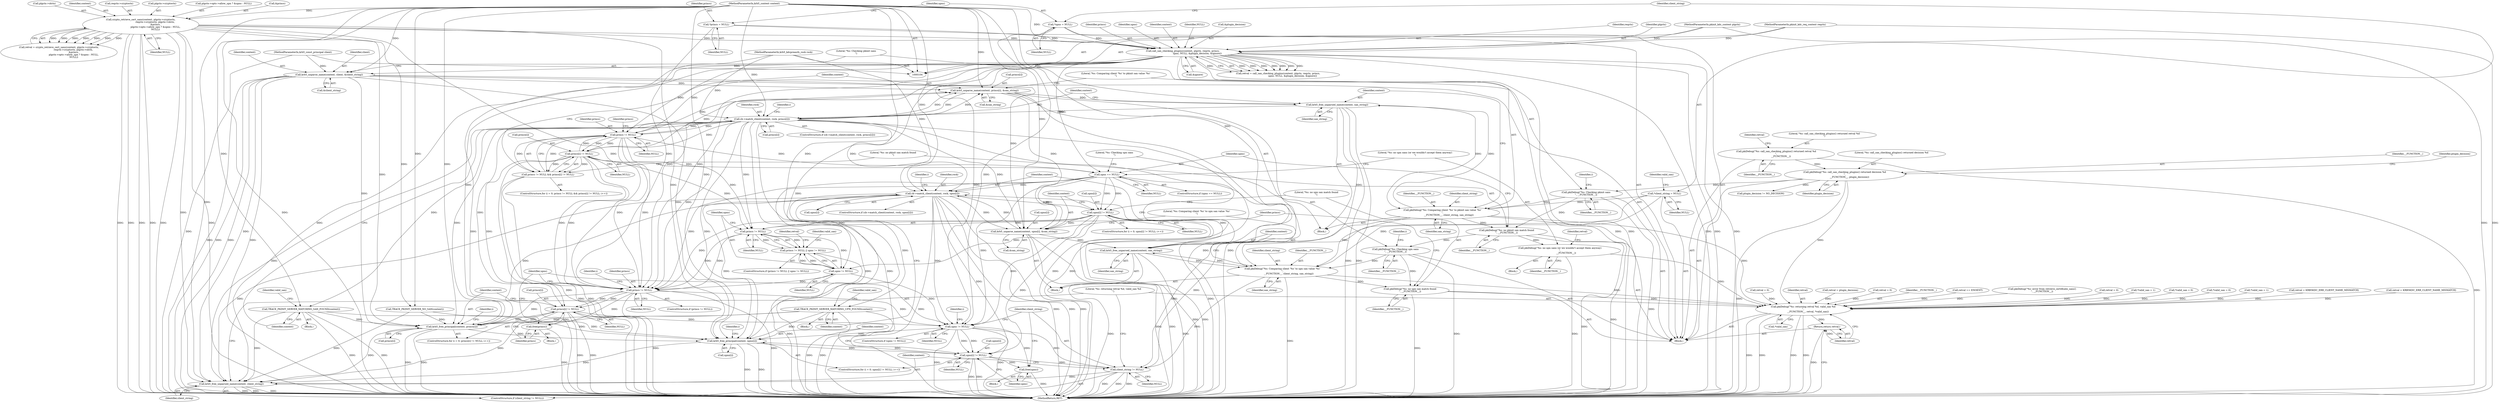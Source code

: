 digraph "0_krb5_50fe4074f188c2d4da0c421e96553acea8378db2_1@array" {
"1000236" [label="(Call,krb5_unparse_name(context, princs[i], &san_string))"];
"1000252" [label="(Call,cb->match_client(context, rock, princs[i]))"];
"1000248" [label="(Call,krb5_free_unparsed_name(context, san_string))"];
"1000236" [label="(Call,krb5_unparse_name(context, princs[i], &san_string))"];
"1000212" [label="(Call,krb5_unparse_name(context, client, &client_string))"];
"1000178" [label="(Call,call_san_checking_plugins(context, plgctx, reqctx, princs,\n                                       upns, NULL, &plugin_decision, &ignore))"];
"1000134" [label="(Call,crypto_retrieve_cert_sans(context, plgctx->cryptoctx,\n                                       reqctx->cryptoctx, plgctx->idctx,\n                                        &princs,\n                                        plgctx->opts->allow_upn ? &upns : NULL,\n                                        NULL))"];
"1000105" [label="(MethodParameterIn,krb5_context context)"];
"1000106" [label="(MethodParameterIn,pkinit_kdc_context plgctx)"];
"1000107" [label="(MethodParameterIn,pkinit_kdc_req_context reqctx)"];
"1000115" [label="(Call,*princs = NULL)"];
"1000119" [label="(Call,*upns = NULL)"];
"1000110" [label="(MethodParameterIn,krb5_const_principal client)"];
"1000225" [label="(Call,princs != NULL)"];
"1000228" [label="(Call,princs[i] != NULL)"];
"1000243" [label="(Call,pkiDebug(\"%s: Comparing client '%s' to pkinit san value '%s'\n\",\n                 __FUNCTION__, client_string, san_string))"];
"1000217" [label="(Call,pkiDebug(\"%s: Checking pkinit sans\n\", __FUNCTION__))"];
"1000199" [label="(Call,pkiDebug(\"%s: call_san_checking_plugins() returned decision %d\n\",\n             __FUNCTION__, plugin_decision))"];
"1000189" [label="(Call,pkiDebug(\"%s: call_san_checking_plugins() returned retval %d\n\",\n             __FUNCTION__))"];
"1000124" [label="(Call,*client_string = NULL)"];
"1000109" [label="(MethodParameterIn,krb5_kdcpreauth_rock rock)"];
"1000269" [label="(Call,pkiDebug(\"%s: no pkinit san match found\n\", __FUNCTION__))"];
"1000277" [label="(Call,pkiDebug(\"%s: no upn sans (or we wouldn't accept them anyway)\n\",\n                 __FUNCTION__))"];
"1000408" [label="(Call,pkiDebug(\"%s: returning retval %d, valid_san %d\n\",\n             __FUNCTION__, retval, *valid_san))"];
"1000414" [label="(Return,return retval;)"];
"1000284" [label="(Call,pkiDebug(\"%s: Checking upn sans\n\", __FUNCTION__))"];
"1000306" [label="(Call,pkiDebug(\"%s: Comparing client '%s' to upn san value '%s'\n\",\n                 __FUNCTION__, client_string, san_string))"];
"1000311" [label="(Call,krb5_free_unparsed_name(context, san_string))"];
"1000315" [label="(Call,cb->match_client(context, rock, upns[i]))"];
"1000291" [label="(Call,upns[i] != NULL)"];
"1000299" [label="(Call,krb5_unparse_name(context, upns[i], &san_string))"];
"1000337" [label="(Call,princs != NULL)"];
"1000336" [label="(Call,princs != NULL || upns != NULL)"];
"1000340" [label="(Call,upns != NULL)"];
"1000356" [label="(Call,princs != NULL)"];
"1000364" [label="(Call,princs[i] != NULL)"];
"1000371" [label="(Call,krb5_free_principal(context, princs[i]))"];
"1000394" [label="(Call,krb5_free_principal(context, upns[i]))"];
"1000387" [label="(Call,upns[i] != NULL)"];
"1000399" [label="(Call,free(upns))"];
"1000402" [label="(Call,client_string != NULL)"];
"1000405" [label="(Call,krb5_free_unparsed_name(context, client_string))"];
"1000376" [label="(Call,free(princs))"];
"1000379" [label="(Call,upns != NULL)"];
"1000322" [label="(Call,TRACE_PKINIT_SERVER_MATCHING_UPN_FOUND(context))"];
"1000332" [label="(Call,pkiDebug(\"%s: no upn san match found\n\", __FUNCTION__))"];
"1000224" [label="(Call,princs != NULL && princs[i] != NULL)"];
"1000273" [label="(Call,upns == NULL)"];
"1000259" [label="(Call,TRACE_PKINIT_SERVER_MATCHING_SAN_FOUND(context))"];
"1000241" [label="(Call,&san_string)"];
"1000265" [label="(Call,retval = 0)"];
"1000250" [label="(Identifier,san_string)"];
"1000252" [label="(Call,cb->match_client(context, rock, princs[i]))"];
"1000126" [label="(Identifier,NULL)"];
"1000342" [label="(Identifier,NULL)"];
"1000269" [label="(Call,pkiDebug(\"%s: no pkinit san match found\n\", __FUNCTION__))"];
"1000407" [label="(Identifier,client_string)"];
"1000402" [label="(Call,client_string != NULL)"];
"1000309" [label="(Identifier,client_string)"];
"1000185" [label="(Call,&plugin_decision)"];
"1000226" [label="(Identifier,princs)"];
"1000236" [label="(Call,krb5_unparse_name(context, princs[i], &san_string))"];
"1000107" [label="(MethodParameterIn,pkinit_kdc_req_context reqctx)"];
"1000299" [label="(Call,krb5_unparse_name(context, upns[i], &san_string))"];
"1000360" [label="(ControlStructure,for (i = 0; princs[i] != NULL; i++))"];
"1000340" [label="(Call,upns != NULL)"];
"1000109" [label="(MethodParameterIn,krb5_kdcpreauth_rock rock)"];
"1000410" [label="(Identifier,__FUNCTION__)"];
"1000382" [label="(Block,)"];
"1000311" [label="(Call,krb5_free_unparsed_name(context, san_string))"];
"1000270" [label="(Literal,\"%s: no pkinit san match found\n\")"];
"1000181" [label="(Identifier,reqctx)"];
"1000292" [label="(Call,upns[i])"];
"1000414" [label="(Return,return retval;)"];
"1000372" [label="(Identifier,context)"];
"1000371" [label="(Call,krb5_free_principal(context, princs[i]))"];
"1000415" [label="(Identifier,retval)"];
"1000260" [label="(Identifier,context)"];
"1000362" [label="(Identifier,i)"];
"1000404" [label="(Identifier,NULL)"];
"1000220" [label="(ControlStructure,for (i = 0; princs != NULL && princs[i] != NULL; i++))"];
"1000416" [label="(MethodReturn,RET)"];
"1000176" [label="(Call,retval = call_san_checking_plugins(context, plgctx, reqctx, princs,\n                                       upns, NULL, &plugin_decision, &ignore))"];
"1000158" [label="(Call,retval == ENOENT)"];
"1000391" [label="(Identifier,NULL)"];
"1000314" [label="(ControlStructure,if (cb->match_client(context, rock, upns[i])))"];
"1000218" [label="(Literal,\"%s: Checking pkinit sans\n\")"];
"1000234" [label="(Identifier,i)"];
"1000238" [label="(Call,princs[i])"];
"1000189" [label="(Call,pkiDebug(\"%s: call_san_checking_plugins() returned retval %d\n\",\n             __FUNCTION__))"];
"1000395" [label="(Identifier,context)"];
"1000300" [label="(Identifier,context)"];
"1000358" [label="(Identifier,NULL)"];
"1000156" [label="(Identifier,NULL)"];
"1000403" [label="(Identifier,client_string)"];
"1000227" [label="(Identifier,NULL)"];
"1000373" [label="(Call,princs[i])"];
"1000187" [label="(Call,&ignore)"];
"1000323" [label="(Identifier,context)"];
"1000394" [label="(Call,krb5_free_principal(context, upns[i]))"];
"1000180" [label="(Identifier,plgctx)"];
"1000202" [label="(Identifier,plugin_decision)"];
"1000200" [label="(Literal,\"%s: call_san_checking_plugins() returned decision %d\n\")"];
"1000307" [label="(Literal,\"%s: Comparing client '%s' to upn san value '%s'\n\")"];
"1000134" [label="(Call,crypto_retrieve_cert_sans(context, plgctx->cryptoctx,\n                                       reqctx->cryptoctx, plgctx->idctx,\n                                        &princs,\n                                        plgctx->opts->allow_upn ? &upns : NULL,\n                                        NULL))"];
"1000119" [label="(Call,*upns = NULL)"];
"1000237" [label="(Identifier,context)"];
"1000359" [label="(Block,)"];
"1000406" [label="(Identifier,context)"];
"1000279" [label="(Identifier,__FUNCTION__)"];
"1000310" [label="(Identifier,san_string)"];
"1000125" [label="(Identifier,client_string)"];
"1000337" [label="(Call,princs != NULL)"];
"1000287" [label="(ControlStructure,for (i = 0; upns[i] != NULL; i++))"];
"1000255" [label="(Call,princs[i])"];
"1000334" [label="(Identifier,__FUNCTION__)"];
"1000201" [label="(Identifier,__FUNCTION__)"];
"1000336" [label="(Call,princs != NULL || upns != NULL)"];
"1000243" [label="(Call,pkiDebug(\"%s: Comparing client '%s' to pkinit san value '%s'\n\",\n                 __FUNCTION__, client_string, san_string))"];
"1000182" [label="(Identifier,princs)"];
"1000244" [label="(Literal,\"%s: Comparing client '%s' to pkinit san value '%s'\n\")"];
"1000217" [label="(Call,pkiDebug(\"%s: Checking pkinit sans\n\", __FUNCTION__))"];
"1000295" [label="(Identifier,NULL)"];
"1000400" [label="(Identifier,upns)"];
"1000321" [label="(Block,)"];
"1000213" [label="(Identifier,context)"];
"1000183" [label="(Identifier,upns)"];
"1000308" [label="(Identifier,__FUNCTION__)"];
"1000396" [label="(Call,upns[i])"];
"1000401" [label="(ControlStructure,if (client_string != NULL))"];
"1000229" [label="(Call,princs[i])"];
"1000121" [label="(Identifier,NULL)"];
"1000332" [label="(Call,pkiDebug(\"%s: no upn san match found\n\", __FUNCTION__))"];
"1000272" [label="(ControlStructure,if (upns == NULL))"];
"1000313" [label="(Identifier,san_string)"];
"1000399" [label="(Call,free(upns))"];
"1000291" [label="(Call,upns[i] != NULL)"];
"1000316" [label="(Identifier,context)"];
"1000145" [label="(Call,&princs)"];
"1000169" [label="(Call,pkiDebug(\"%s: error from retrieve_certificate_sans()\n\", __FUNCTION__))"];
"1000178" [label="(Call,call_san_checking_plugins(context, plgctx, reqctx, princs,\n                                       upns, NULL, &plugin_decision, &ignore))"];
"1000351" [label="(Call,retval = 0)"];
"1000383" [label="(ControlStructure,for (i = 0; upns[i] != NULL; i++))"];
"1000247" [label="(Identifier,san_string)"];
"1000335" [label="(ControlStructure,if (princs != NULL || upns != NULL))"];
"1000378" [label="(ControlStructure,if (upns != NULL))"];
"1000142" [label="(Call,plgctx->idctx)"];
"1000322" [label="(Call,TRACE_PKINIT_SERVER_MATCHING_UPN_FOUND(context))"];
"1000346" [label="(Identifier,valid_san)"];
"1000245" [label="(Identifier,__FUNCTION__)"];
"1000225" [label="(Call,princs != NULL)"];
"1000326" [label="(Identifier,valid_san)"];
"1000376" [label="(Call,free(princs))"];
"1000135" [label="(Identifier,context)"];
"1000112" [label="(Block,)"];
"1000370" [label="(Identifier,i)"];
"1000263" [label="(Identifier,valid_san)"];
"1000248" [label="(Call,krb5_free_unparsed_name(context, san_string))"];
"1000224" [label="(Call,princs != NULL && princs[i] != NULL)"];
"1000199" [label="(Call,pkiDebug(\"%s: call_san_checking_plugins() returned decision %d\n\",\n             __FUNCTION__, plugin_decision))"];
"1000381" [label="(Identifier,NULL)"];
"1000318" [label="(Call,upns[i])"];
"1000261" [label="(Call,*valid_san = 1)"];
"1000254" [label="(Identifier,rock)"];
"1000315" [label="(Call,cb->match_client(context, rock, upns[i]))"];
"1000344" [label="(Call,*valid_san = 0)"];
"1000284" [label="(Call,pkiDebug(\"%s: Checking upn sans\n\", __FUNCTION__))"];
"1000232" [label="(Identifier,NULL)"];
"1000355" [label="(ControlStructure,if (princs != NULL))"];
"1000110" [label="(MethodParameterIn,krb5_const_principal client)"];
"1000286" [label="(Identifier,__FUNCTION__)"];
"1000230" [label="(Identifier,princs)"];
"1000246" [label="(Identifier,client_string)"];
"1000179" [label="(Identifier,context)"];
"1000379" [label="(Call,upns != NULL)"];
"1000128" [label="(Call,*valid_san = 0)"];
"1000273" [label="(Call,upns == NULL)"];
"1000341" [label="(Identifier,upns)"];
"1000205" [label="(Identifier,plugin_decision)"];
"1000333" [label="(Literal,\"%s: no upn san match found\n\")"];
"1000276" [label="(Block,)"];
"1000339" [label="(Identifier,NULL)"];
"1000317" [label="(Identifier,rock)"];
"1000409" [label="(Literal,\"%s: returning retval %d, valid_san %d\n\")"];
"1000368" [label="(Identifier,NULL)"];
"1000193" [label="(Identifier,retval)"];
"1000191" [label="(Identifier,__FUNCTION__)"];
"1000312" [label="(Identifier,context)"];
"1000274" [label="(Identifier,upns)"];
"1000324" [label="(Call,*valid_san = 1)"];
"1000139" [label="(Call,reqctx->cryptoctx)"];
"1000297" [label="(Identifier,i)"];
"1000120" [label="(Identifier,upns)"];
"1000190" [label="(Literal,\"%s: call_san_checking_plugins() returned retval %d\n\")"];
"1000377" [label="(Identifier,princs)"];
"1000212" [label="(Call,krb5_unparse_name(context, client, &client_string))"];
"1000235" [label="(Block,)"];
"1000130" [label="(Identifier,valid_san)"];
"1000298" [label="(Block,)"];
"1000259" [label="(Call,TRACE_PKINIT_SERVER_MATCHING_SAN_FOUND(context))"];
"1000277" [label="(Call,pkiDebug(\"%s: no upn sans (or we wouldn't accept them anyway)\n\",\n                 __FUNCTION__))"];
"1000388" [label="(Call,upns[i])"];
"1000304" [label="(Call,&san_string)"];
"1000405" [label="(Call,krb5_free_unparsed_name(context, client_string))"];
"1000281" [label="(Identifier,retval)"];
"1000253" [label="(Identifier,context)"];
"1000408" [label="(Call,pkiDebug(\"%s: returning retval %d, valid_san %d\n\",\n             __FUNCTION__, retval, *valid_san))"];
"1000280" [label="(Call,retval = KRB5KDC_ERR_CLIENT_NAME_MISMATCH)"];
"1000306" [label="(Call,pkiDebug(\"%s: Comparing client '%s' to upn san value '%s'\n\",\n                 __FUNCTION__, client_string, san_string))"];
"1000215" [label="(Call,&client_string)"];
"1000289" [label="(Identifier,i)"];
"1000219" [label="(Identifier,__FUNCTION__)"];
"1000364" [label="(Call,princs[i] != NULL)"];
"1000249" [label="(Identifier,context)"];
"1000204" [label="(Call,plugin_decision != NO_DECISION)"];
"1000172" [label="(Call,retval = KRB5KDC_ERR_CLIENT_NAME_MISMATCH)"];
"1000328" [label="(Call,retval = 0)"];
"1000162" [label="(Call,TRACE_PKINIT_SERVER_NO_SAN(context))"];
"1000411" [label="(Identifier,retval)"];
"1000352" [label="(Identifier,retval)"];
"1000412" [label="(Call,*valid_san)"];
"1000278" [label="(Literal,\"%s: no upn sans (or we wouldn't accept them anyway)\n\")"];
"1000228" [label="(Call,princs[i] != NULL)"];
"1000357" [label="(Identifier,princs)"];
"1000387" [label="(Call,upns[i] != NULL)"];
"1000356" [label="(Call,princs != NULL)"];
"1000184" [label="(Identifier,NULL)"];
"1000124" [label="(Call,*client_string = NULL)"];
"1000222" [label="(Identifier,i)"];
"1000380" [label="(Identifier,upns)"];
"1000365" [label="(Call,princs[i])"];
"1000258" [label="(Block,)"];
"1000136" [label="(Call,plgctx->cryptoctx)"];
"1000147" [label="(Call,plgctx->opts->allow_upn ? &upns : NULL)"];
"1000338" [label="(Identifier,princs)"];
"1000275" [label="(Identifier,NULL)"];
"1000106" [label="(MethodParameterIn,pkinit_kdc_context plgctx)"];
"1000393" [label="(Identifier,i)"];
"1000208" [label="(Call,retval = plugin_decision)"];
"1000132" [label="(Call,retval = crypto_retrieve_cert_sans(context, plgctx->cryptoctx,\n                                       reqctx->cryptoctx, plgctx->idctx,\n                                        &princs,\n                                        plgctx->opts->allow_upn ? &upns : NULL,\n                                        NULL))"];
"1000115" [label="(Call,*princs = NULL)"];
"1000285" [label="(Literal,\"%s: Checking upn sans\n\")"];
"1000214" [label="(Identifier,client)"];
"1000301" [label="(Call,upns[i])"];
"1000385" [label="(Identifier,i)"];
"1000116" [label="(Identifier,princs)"];
"1000117" [label="(Identifier,NULL)"];
"1000105" [label="(MethodParameterIn,krb5_context context)"];
"1000251" [label="(ControlStructure,if (cb->match_client(context, rock, princs[i])))"];
"1000271" [label="(Identifier,__FUNCTION__)"];
"1000236" -> "1000235"  [label="AST: "];
"1000236" -> "1000241"  [label="CFG: "];
"1000237" -> "1000236"  [label="AST: "];
"1000238" -> "1000236"  [label="AST: "];
"1000241" -> "1000236"  [label="AST: "];
"1000244" -> "1000236"  [label="CFG: "];
"1000236" -> "1000416"  [label="DDG: "];
"1000236" -> "1000416"  [label="DDG: "];
"1000252" -> "1000236"  [label="DDG: "];
"1000252" -> "1000236"  [label="DDG: "];
"1000212" -> "1000236"  [label="DDG: "];
"1000105" -> "1000236"  [label="DDG: "];
"1000225" -> "1000236"  [label="DDG: "];
"1000228" -> "1000236"  [label="DDG: "];
"1000236" -> "1000248"  [label="DDG: "];
"1000236" -> "1000252"  [label="DDG: "];
"1000236" -> "1000299"  [label="DDG: "];
"1000252" -> "1000251"  [label="AST: "];
"1000252" -> "1000255"  [label="CFG: "];
"1000253" -> "1000252"  [label="AST: "];
"1000254" -> "1000252"  [label="AST: "];
"1000255" -> "1000252"  [label="AST: "];
"1000260" -> "1000252"  [label="CFG: "];
"1000234" -> "1000252"  [label="CFG: "];
"1000252" -> "1000416"  [label="DDG: "];
"1000252" -> "1000416"  [label="DDG: "];
"1000252" -> "1000416"  [label="DDG: "];
"1000252" -> "1000416"  [label="DDG: "];
"1000252" -> "1000225"  [label="DDG: "];
"1000252" -> "1000228"  [label="DDG: "];
"1000248" -> "1000252"  [label="DDG: "];
"1000105" -> "1000252"  [label="DDG: "];
"1000109" -> "1000252"  [label="DDG: "];
"1000225" -> "1000252"  [label="DDG: "];
"1000252" -> "1000259"  [label="DDG: "];
"1000252" -> "1000299"  [label="DDG: "];
"1000252" -> "1000315"  [label="DDG: "];
"1000252" -> "1000337"  [label="DDG: "];
"1000252" -> "1000356"  [label="DDG: "];
"1000252" -> "1000364"  [label="DDG: "];
"1000252" -> "1000371"  [label="DDG: "];
"1000252" -> "1000394"  [label="DDG: "];
"1000252" -> "1000405"  [label="DDG: "];
"1000248" -> "1000235"  [label="AST: "];
"1000248" -> "1000250"  [label="CFG: "];
"1000249" -> "1000248"  [label="AST: "];
"1000250" -> "1000248"  [label="AST: "];
"1000253" -> "1000248"  [label="CFG: "];
"1000248" -> "1000416"  [label="DDG: "];
"1000248" -> "1000416"  [label="DDG: "];
"1000248" -> "1000243"  [label="DDG: "];
"1000105" -> "1000248"  [label="DDG: "];
"1000243" -> "1000248"  [label="DDG: "];
"1000248" -> "1000306"  [label="DDG: "];
"1000212" -> "1000112"  [label="AST: "];
"1000212" -> "1000215"  [label="CFG: "];
"1000213" -> "1000212"  [label="AST: "];
"1000214" -> "1000212"  [label="AST: "];
"1000215" -> "1000212"  [label="AST: "];
"1000218" -> "1000212"  [label="CFG: "];
"1000212" -> "1000416"  [label="DDG: "];
"1000212" -> "1000416"  [label="DDG: "];
"1000212" -> "1000416"  [label="DDG: "];
"1000212" -> "1000416"  [label="DDG: "];
"1000178" -> "1000212"  [label="DDG: "];
"1000105" -> "1000212"  [label="DDG: "];
"1000110" -> "1000212"  [label="DDG: "];
"1000212" -> "1000299"  [label="DDG: "];
"1000212" -> "1000371"  [label="DDG: "];
"1000212" -> "1000394"  [label="DDG: "];
"1000212" -> "1000405"  [label="DDG: "];
"1000178" -> "1000176"  [label="AST: "];
"1000178" -> "1000187"  [label="CFG: "];
"1000179" -> "1000178"  [label="AST: "];
"1000180" -> "1000178"  [label="AST: "];
"1000181" -> "1000178"  [label="AST: "];
"1000182" -> "1000178"  [label="AST: "];
"1000183" -> "1000178"  [label="AST: "];
"1000184" -> "1000178"  [label="AST: "];
"1000185" -> "1000178"  [label="AST: "];
"1000187" -> "1000178"  [label="AST: "];
"1000176" -> "1000178"  [label="CFG: "];
"1000178" -> "1000416"  [label="DDG: "];
"1000178" -> "1000416"  [label="DDG: "];
"1000178" -> "1000416"  [label="DDG: "];
"1000178" -> "1000416"  [label="DDG: "];
"1000178" -> "1000416"  [label="DDG: "];
"1000178" -> "1000176"  [label="DDG: "];
"1000178" -> "1000176"  [label="DDG: "];
"1000178" -> "1000176"  [label="DDG: "];
"1000178" -> "1000176"  [label="DDG: "];
"1000178" -> "1000176"  [label="DDG: "];
"1000178" -> "1000176"  [label="DDG: "];
"1000178" -> "1000176"  [label="DDG: "];
"1000178" -> "1000176"  [label="DDG: "];
"1000134" -> "1000178"  [label="DDG: "];
"1000134" -> "1000178"  [label="DDG: "];
"1000105" -> "1000178"  [label="DDG: "];
"1000106" -> "1000178"  [label="DDG: "];
"1000107" -> "1000178"  [label="DDG: "];
"1000115" -> "1000178"  [label="DDG: "];
"1000119" -> "1000178"  [label="DDG: "];
"1000178" -> "1000225"  [label="DDG: "];
"1000178" -> "1000225"  [label="DDG: "];
"1000178" -> "1000273"  [label="DDG: "];
"1000178" -> "1000356"  [label="DDG: "];
"1000178" -> "1000356"  [label="DDG: "];
"1000178" -> "1000371"  [label="DDG: "];
"1000178" -> "1000379"  [label="DDG: "];
"1000178" -> "1000394"  [label="DDG: "];
"1000178" -> "1000405"  [label="DDG: "];
"1000134" -> "1000132"  [label="AST: "];
"1000134" -> "1000156"  [label="CFG: "];
"1000135" -> "1000134"  [label="AST: "];
"1000136" -> "1000134"  [label="AST: "];
"1000139" -> "1000134"  [label="AST: "];
"1000142" -> "1000134"  [label="AST: "];
"1000145" -> "1000134"  [label="AST: "];
"1000147" -> "1000134"  [label="AST: "];
"1000156" -> "1000134"  [label="AST: "];
"1000132" -> "1000134"  [label="CFG: "];
"1000134" -> "1000416"  [label="DDG: "];
"1000134" -> "1000416"  [label="DDG: "];
"1000134" -> "1000416"  [label="DDG: "];
"1000134" -> "1000416"  [label="DDG: "];
"1000134" -> "1000416"  [label="DDG: "];
"1000134" -> "1000416"  [label="DDG: "];
"1000134" -> "1000132"  [label="DDG: "];
"1000134" -> "1000132"  [label="DDG: "];
"1000134" -> "1000132"  [label="DDG: "];
"1000134" -> "1000132"  [label="DDG: "];
"1000134" -> "1000132"  [label="DDG: "];
"1000134" -> "1000132"  [label="DDG: "];
"1000134" -> "1000132"  [label="DDG: "];
"1000105" -> "1000134"  [label="DDG: "];
"1000134" -> "1000162"  [label="DDG: "];
"1000134" -> "1000356"  [label="DDG: "];
"1000134" -> "1000371"  [label="DDG: "];
"1000134" -> "1000394"  [label="DDG: "];
"1000134" -> "1000405"  [label="DDG: "];
"1000105" -> "1000104"  [label="AST: "];
"1000105" -> "1000416"  [label="DDG: "];
"1000105" -> "1000162"  [label="DDG: "];
"1000105" -> "1000259"  [label="DDG: "];
"1000105" -> "1000299"  [label="DDG: "];
"1000105" -> "1000311"  [label="DDG: "];
"1000105" -> "1000315"  [label="DDG: "];
"1000105" -> "1000322"  [label="DDG: "];
"1000105" -> "1000371"  [label="DDG: "];
"1000105" -> "1000394"  [label="DDG: "];
"1000105" -> "1000405"  [label="DDG: "];
"1000106" -> "1000104"  [label="AST: "];
"1000106" -> "1000416"  [label="DDG: "];
"1000107" -> "1000104"  [label="AST: "];
"1000107" -> "1000416"  [label="DDG: "];
"1000115" -> "1000112"  [label="AST: "];
"1000115" -> "1000117"  [label="CFG: "];
"1000116" -> "1000115"  [label="AST: "];
"1000117" -> "1000115"  [label="AST: "];
"1000120" -> "1000115"  [label="CFG: "];
"1000115" -> "1000356"  [label="DDG: "];
"1000119" -> "1000112"  [label="AST: "];
"1000119" -> "1000121"  [label="CFG: "];
"1000120" -> "1000119"  [label="AST: "];
"1000121" -> "1000119"  [label="AST: "];
"1000125" -> "1000119"  [label="CFG: "];
"1000119" -> "1000379"  [label="DDG: "];
"1000110" -> "1000104"  [label="AST: "];
"1000110" -> "1000416"  [label="DDG: "];
"1000225" -> "1000224"  [label="AST: "];
"1000225" -> "1000227"  [label="CFG: "];
"1000226" -> "1000225"  [label="AST: "];
"1000227" -> "1000225"  [label="AST: "];
"1000230" -> "1000225"  [label="CFG: "];
"1000224" -> "1000225"  [label="CFG: "];
"1000225" -> "1000224"  [label="DDG: "];
"1000225" -> "1000224"  [label="DDG: "];
"1000228" -> "1000225"  [label="DDG: "];
"1000225" -> "1000228"  [label="DDG: "];
"1000225" -> "1000228"  [label="DDG: "];
"1000225" -> "1000273"  [label="DDG: "];
"1000225" -> "1000337"  [label="DDG: "];
"1000225" -> "1000356"  [label="DDG: "];
"1000225" -> "1000356"  [label="DDG: "];
"1000228" -> "1000224"  [label="AST: "];
"1000228" -> "1000232"  [label="CFG: "];
"1000229" -> "1000228"  [label="AST: "];
"1000232" -> "1000228"  [label="AST: "];
"1000224" -> "1000228"  [label="CFG: "];
"1000228" -> "1000416"  [label="DDG: "];
"1000228" -> "1000224"  [label="DDG: "];
"1000228" -> "1000224"  [label="DDG: "];
"1000228" -> "1000273"  [label="DDG: "];
"1000228" -> "1000337"  [label="DDG: "];
"1000228" -> "1000356"  [label="DDG: "];
"1000228" -> "1000356"  [label="DDG: "];
"1000228" -> "1000364"  [label="DDG: "];
"1000243" -> "1000235"  [label="AST: "];
"1000243" -> "1000247"  [label="CFG: "];
"1000244" -> "1000243"  [label="AST: "];
"1000245" -> "1000243"  [label="AST: "];
"1000246" -> "1000243"  [label="AST: "];
"1000247" -> "1000243"  [label="AST: "];
"1000249" -> "1000243"  [label="CFG: "];
"1000243" -> "1000416"  [label="DDG: "];
"1000217" -> "1000243"  [label="DDG: "];
"1000124" -> "1000243"  [label="DDG: "];
"1000243" -> "1000269"  [label="DDG: "];
"1000243" -> "1000306"  [label="DDG: "];
"1000243" -> "1000402"  [label="DDG: "];
"1000243" -> "1000408"  [label="DDG: "];
"1000217" -> "1000112"  [label="AST: "];
"1000217" -> "1000219"  [label="CFG: "];
"1000218" -> "1000217"  [label="AST: "];
"1000219" -> "1000217"  [label="AST: "];
"1000222" -> "1000217"  [label="CFG: "];
"1000217" -> "1000416"  [label="DDG: "];
"1000199" -> "1000217"  [label="DDG: "];
"1000217" -> "1000269"  [label="DDG: "];
"1000199" -> "1000112"  [label="AST: "];
"1000199" -> "1000202"  [label="CFG: "];
"1000200" -> "1000199"  [label="AST: "];
"1000201" -> "1000199"  [label="AST: "];
"1000202" -> "1000199"  [label="AST: "];
"1000205" -> "1000199"  [label="CFG: "];
"1000199" -> "1000416"  [label="DDG: "];
"1000189" -> "1000199"  [label="DDG: "];
"1000199" -> "1000204"  [label="DDG: "];
"1000199" -> "1000408"  [label="DDG: "];
"1000189" -> "1000112"  [label="AST: "];
"1000189" -> "1000191"  [label="CFG: "];
"1000190" -> "1000189"  [label="AST: "];
"1000191" -> "1000189"  [label="AST: "];
"1000193" -> "1000189"  [label="CFG: "];
"1000189" -> "1000416"  [label="DDG: "];
"1000124" -> "1000112"  [label="AST: "];
"1000124" -> "1000126"  [label="CFG: "];
"1000125" -> "1000124"  [label="AST: "];
"1000126" -> "1000124"  [label="AST: "];
"1000130" -> "1000124"  [label="CFG: "];
"1000124" -> "1000306"  [label="DDG: "];
"1000124" -> "1000402"  [label="DDG: "];
"1000109" -> "1000104"  [label="AST: "];
"1000109" -> "1000416"  [label="DDG: "];
"1000109" -> "1000315"  [label="DDG: "];
"1000269" -> "1000112"  [label="AST: "];
"1000269" -> "1000271"  [label="CFG: "];
"1000270" -> "1000269"  [label="AST: "];
"1000271" -> "1000269"  [label="AST: "];
"1000274" -> "1000269"  [label="CFG: "];
"1000269" -> "1000416"  [label="DDG: "];
"1000269" -> "1000277"  [label="DDG: "];
"1000269" -> "1000284"  [label="DDG: "];
"1000277" -> "1000276"  [label="AST: "];
"1000277" -> "1000279"  [label="CFG: "];
"1000278" -> "1000277"  [label="AST: "];
"1000279" -> "1000277"  [label="AST: "];
"1000281" -> "1000277"  [label="CFG: "];
"1000277" -> "1000416"  [label="DDG: "];
"1000277" -> "1000408"  [label="DDG: "];
"1000408" -> "1000112"  [label="AST: "];
"1000408" -> "1000412"  [label="CFG: "];
"1000409" -> "1000408"  [label="AST: "];
"1000410" -> "1000408"  [label="AST: "];
"1000411" -> "1000408"  [label="AST: "];
"1000412" -> "1000408"  [label="AST: "];
"1000415" -> "1000408"  [label="CFG: "];
"1000408" -> "1000416"  [label="DDG: "];
"1000408" -> "1000416"  [label="DDG: "];
"1000408" -> "1000416"  [label="DDG: "];
"1000408" -> "1000416"  [label="DDG: "];
"1000332" -> "1000408"  [label="DDG: "];
"1000169" -> "1000408"  [label="DDG: "];
"1000306" -> "1000408"  [label="DDG: "];
"1000158" -> "1000408"  [label="DDG: "];
"1000208" -> "1000408"  [label="DDG: "];
"1000351" -> "1000408"  [label="DDG: "];
"1000265" -> "1000408"  [label="DDG: "];
"1000328" -> "1000408"  [label="DDG: "];
"1000280" -> "1000408"  [label="DDG: "];
"1000172" -> "1000408"  [label="DDG: "];
"1000128" -> "1000408"  [label="DDG: "];
"1000261" -> "1000408"  [label="DDG: "];
"1000324" -> "1000408"  [label="DDG: "];
"1000344" -> "1000408"  [label="DDG: "];
"1000408" -> "1000414"  [label="DDG: "];
"1000414" -> "1000112"  [label="AST: "];
"1000414" -> "1000415"  [label="CFG: "];
"1000415" -> "1000414"  [label="AST: "];
"1000416" -> "1000414"  [label="CFG: "];
"1000414" -> "1000416"  [label="DDG: "];
"1000415" -> "1000414"  [label="DDG: "];
"1000284" -> "1000112"  [label="AST: "];
"1000284" -> "1000286"  [label="CFG: "];
"1000285" -> "1000284"  [label="AST: "];
"1000286" -> "1000284"  [label="AST: "];
"1000289" -> "1000284"  [label="CFG: "];
"1000284" -> "1000416"  [label="DDG: "];
"1000284" -> "1000306"  [label="DDG: "];
"1000284" -> "1000332"  [label="DDG: "];
"1000306" -> "1000298"  [label="AST: "];
"1000306" -> "1000310"  [label="CFG: "];
"1000307" -> "1000306"  [label="AST: "];
"1000308" -> "1000306"  [label="AST: "];
"1000309" -> "1000306"  [label="AST: "];
"1000310" -> "1000306"  [label="AST: "];
"1000312" -> "1000306"  [label="CFG: "];
"1000306" -> "1000416"  [label="DDG: "];
"1000311" -> "1000306"  [label="DDG: "];
"1000306" -> "1000311"  [label="DDG: "];
"1000306" -> "1000332"  [label="DDG: "];
"1000306" -> "1000402"  [label="DDG: "];
"1000311" -> "1000298"  [label="AST: "];
"1000311" -> "1000313"  [label="CFG: "];
"1000312" -> "1000311"  [label="AST: "];
"1000313" -> "1000311"  [label="AST: "];
"1000316" -> "1000311"  [label="CFG: "];
"1000311" -> "1000416"  [label="DDG: "];
"1000311" -> "1000416"  [label="DDG: "];
"1000299" -> "1000311"  [label="DDG: "];
"1000311" -> "1000315"  [label="DDG: "];
"1000315" -> "1000314"  [label="AST: "];
"1000315" -> "1000318"  [label="CFG: "];
"1000316" -> "1000315"  [label="AST: "];
"1000317" -> "1000315"  [label="AST: "];
"1000318" -> "1000315"  [label="AST: "];
"1000323" -> "1000315"  [label="CFG: "];
"1000297" -> "1000315"  [label="CFG: "];
"1000315" -> "1000416"  [label="DDG: "];
"1000315" -> "1000416"  [label="DDG: "];
"1000315" -> "1000416"  [label="DDG: "];
"1000315" -> "1000416"  [label="DDG: "];
"1000315" -> "1000291"  [label="DDG: "];
"1000315" -> "1000299"  [label="DDG: "];
"1000299" -> "1000315"  [label="DDG: "];
"1000273" -> "1000315"  [label="DDG: "];
"1000315" -> "1000322"  [label="DDG: "];
"1000315" -> "1000371"  [label="DDG: "];
"1000315" -> "1000379"  [label="DDG: "];
"1000315" -> "1000387"  [label="DDG: "];
"1000315" -> "1000394"  [label="DDG: "];
"1000315" -> "1000405"  [label="DDG: "];
"1000291" -> "1000287"  [label="AST: "];
"1000291" -> "1000295"  [label="CFG: "];
"1000292" -> "1000291"  [label="AST: "];
"1000295" -> "1000291"  [label="AST: "];
"1000300" -> "1000291"  [label="CFG: "];
"1000333" -> "1000291"  [label="CFG: "];
"1000291" -> "1000416"  [label="DDG: "];
"1000291" -> "1000416"  [label="DDG: "];
"1000273" -> "1000291"  [label="DDG: "];
"1000273" -> "1000291"  [label="DDG: "];
"1000291" -> "1000299"  [label="DDG: "];
"1000291" -> "1000337"  [label="DDG: "];
"1000291" -> "1000340"  [label="DDG: "];
"1000291" -> "1000356"  [label="DDG: "];
"1000291" -> "1000379"  [label="DDG: "];
"1000291" -> "1000387"  [label="DDG: "];
"1000299" -> "1000298"  [label="AST: "];
"1000299" -> "1000304"  [label="CFG: "];
"1000300" -> "1000299"  [label="AST: "];
"1000301" -> "1000299"  [label="AST: "];
"1000304" -> "1000299"  [label="AST: "];
"1000307" -> "1000299"  [label="CFG: "];
"1000299" -> "1000416"  [label="DDG: "];
"1000299" -> "1000416"  [label="DDG: "];
"1000273" -> "1000299"  [label="DDG: "];
"1000337" -> "1000336"  [label="AST: "];
"1000337" -> "1000339"  [label="CFG: "];
"1000338" -> "1000337"  [label="AST: "];
"1000339" -> "1000337"  [label="AST: "];
"1000341" -> "1000337"  [label="CFG: "];
"1000336" -> "1000337"  [label="CFG: "];
"1000337" -> "1000336"  [label="DDG: "];
"1000337" -> "1000336"  [label="DDG: "];
"1000337" -> "1000340"  [label="DDG: "];
"1000337" -> "1000356"  [label="DDG: "];
"1000337" -> "1000356"  [label="DDG: "];
"1000336" -> "1000335"  [label="AST: "];
"1000336" -> "1000340"  [label="CFG: "];
"1000340" -> "1000336"  [label="AST: "];
"1000346" -> "1000336"  [label="CFG: "];
"1000352" -> "1000336"  [label="CFG: "];
"1000336" -> "1000416"  [label="DDG: "];
"1000340" -> "1000336"  [label="DDG: "];
"1000340" -> "1000336"  [label="DDG: "];
"1000340" -> "1000342"  [label="CFG: "];
"1000341" -> "1000340"  [label="AST: "];
"1000342" -> "1000340"  [label="AST: "];
"1000273" -> "1000340"  [label="DDG: "];
"1000340" -> "1000356"  [label="DDG: "];
"1000340" -> "1000379"  [label="DDG: "];
"1000356" -> "1000355"  [label="AST: "];
"1000356" -> "1000358"  [label="CFG: "];
"1000357" -> "1000356"  [label="AST: "];
"1000358" -> "1000356"  [label="AST: "];
"1000362" -> "1000356"  [label="CFG: "];
"1000380" -> "1000356"  [label="CFG: "];
"1000356" -> "1000416"  [label="DDG: "];
"1000356" -> "1000416"  [label="DDG: "];
"1000273" -> "1000356"  [label="DDG: "];
"1000356" -> "1000364"  [label="DDG: "];
"1000356" -> "1000364"  [label="DDG: "];
"1000356" -> "1000371"  [label="DDG: "];
"1000356" -> "1000376"  [label="DDG: "];
"1000356" -> "1000379"  [label="DDG: "];
"1000364" -> "1000360"  [label="AST: "];
"1000364" -> "1000368"  [label="CFG: "];
"1000365" -> "1000364"  [label="AST: "];
"1000368" -> "1000364"  [label="AST: "];
"1000372" -> "1000364"  [label="CFG: "];
"1000377" -> "1000364"  [label="CFG: "];
"1000364" -> "1000416"  [label="DDG: "];
"1000364" -> "1000416"  [label="DDG: "];
"1000371" -> "1000364"  [label="DDG: "];
"1000364" -> "1000371"  [label="DDG: "];
"1000364" -> "1000376"  [label="DDG: "];
"1000364" -> "1000379"  [label="DDG: "];
"1000371" -> "1000360"  [label="AST: "];
"1000371" -> "1000373"  [label="CFG: "];
"1000372" -> "1000371"  [label="AST: "];
"1000373" -> "1000371"  [label="AST: "];
"1000370" -> "1000371"  [label="CFG: "];
"1000371" -> "1000416"  [label="DDG: "];
"1000371" -> "1000416"  [label="DDG: "];
"1000259" -> "1000371"  [label="DDG: "];
"1000322" -> "1000371"  [label="DDG: "];
"1000162" -> "1000371"  [label="DDG: "];
"1000371" -> "1000394"  [label="DDG: "];
"1000371" -> "1000405"  [label="DDG: "];
"1000394" -> "1000383"  [label="AST: "];
"1000394" -> "1000396"  [label="CFG: "];
"1000395" -> "1000394"  [label="AST: "];
"1000396" -> "1000394"  [label="AST: "];
"1000393" -> "1000394"  [label="CFG: "];
"1000394" -> "1000416"  [label="DDG: "];
"1000394" -> "1000416"  [label="DDG: "];
"1000394" -> "1000387"  [label="DDG: "];
"1000259" -> "1000394"  [label="DDG: "];
"1000322" -> "1000394"  [label="DDG: "];
"1000162" -> "1000394"  [label="DDG: "];
"1000379" -> "1000394"  [label="DDG: "];
"1000387" -> "1000394"  [label="DDG: "];
"1000394" -> "1000405"  [label="DDG: "];
"1000387" -> "1000383"  [label="AST: "];
"1000387" -> "1000391"  [label="CFG: "];
"1000388" -> "1000387"  [label="AST: "];
"1000391" -> "1000387"  [label="AST: "];
"1000395" -> "1000387"  [label="CFG: "];
"1000400" -> "1000387"  [label="CFG: "];
"1000387" -> "1000416"  [label="DDG: "];
"1000387" -> "1000416"  [label="DDG: "];
"1000379" -> "1000387"  [label="DDG: "];
"1000379" -> "1000387"  [label="DDG: "];
"1000387" -> "1000399"  [label="DDG: "];
"1000387" -> "1000402"  [label="DDG: "];
"1000399" -> "1000382"  [label="AST: "];
"1000399" -> "1000400"  [label="CFG: "];
"1000400" -> "1000399"  [label="AST: "];
"1000403" -> "1000399"  [label="CFG: "];
"1000399" -> "1000416"  [label="DDG: "];
"1000379" -> "1000399"  [label="DDG: "];
"1000402" -> "1000401"  [label="AST: "];
"1000402" -> "1000404"  [label="CFG: "];
"1000403" -> "1000402"  [label="AST: "];
"1000404" -> "1000402"  [label="AST: "];
"1000406" -> "1000402"  [label="CFG: "];
"1000409" -> "1000402"  [label="CFG: "];
"1000402" -> "1000416"  [label="DDG: "];
"1000402" -> "1000416"  [label="DDG: "];
"1000402" -> "1000416"  [label="DDG: "];
"1000379" -> "1000402"  [label="DDG: "];
"1000402" -> "1000405"  [label="DDG: "];
"1000405" -> "1000401"  [label="AST: "];
"1000405" -> "1000407"  [label="CFG: "];
"1000406" -> "1000405"  [label="AST: "];
"1000407" -> "1000405"  [label="AST: "];
"1000409" -> "1000405"  [label="CFG: "];
"1000405" -> "1000416"  [label="DDG: "];
"1000405" -> "1000416"  [label="DDG: "];
"1000405" -> "1000416"  [label="DDG: "];
"1000259" -> "1000405"  [label="DDG: "];
"1000322" -> "1000405"  [label="DDG: "];
"1000162" -> "1000405"  [label="DDG: "];
"1000376" -> "1000359"  [label="AST: "];
"1000376" -> "1000377"  [label="CFG: "];
"1000377" -> "1000376"  [label="AST: "];
"1000380" -> "1000376"  [label="CFG: "];
"1000376" -> "1000416"  [label="DDG: "];
"1000379" -> "1000378"  [label="AST: "];
"1000379" -> "1000381"  [label="CFG: "];
"1000380" -> "1000379"  [label="AST: "];
"1000381" -> "1000379"  [label="AST: "];
"1000385" -> "1000379"  [label="CFG: "];
"1000403" -> "1000379"  [label="CFG: "];
"1000379" -> "1000416"  [label="DDG: "];
"1000379" -> "1000416"  [label="DDG: "];
"1000273" -> "1000379"  [label="DDG: "];
"1000322" -> "1000321"  [label="AST: "];
"1000322" -> "1000323"  [label="CFG: "];
"1000323" -> "1000322"  [label="AST: "];
"1000326" -> "1000322"  [label="CFG: "];
"1000322" -> "1000416"  [label="DDG: "];
"1000322" -> "1000416"  [label="DDG: "];
"1000332" -> "1000112"  [label="AST: "];
"1000332" -> "1000334"  [label="CFG: "];
"1000333" -> "1000332"  [label="AST: "];
"1000334" -> "1000332"  [label="AST: "];
"1000338" -> "1000332"  [label="CFG: "];
"1000332" -> "1000416"  [label="DDG: "];
"1000224" -> "1000220"  [label="AST: "];
"1000237" -> "1000224"  [label="CFG: "];
"1000270" -> "1000224"  [label="CFG: "];
"1000224" -> "1000416"  [label="DDG: "];
"1000224" -> "1000416"  [label="DDG: "];
"1000273" -> "1000272"  [label="AST: "];
"1000273" -> "1000275"  [label="CFG: "];
"1000274" -> "1000273"  [label="AST: "];
"1000275" -> "1000273"  [label="AST: "];
"1000278" -> "1000273"  [label="CFG: "];
"1000285" -> "1000273"  [label="CFG: "];
"1000273" -> "1000416"  [label="DDG: "];
"1000259" -> "1000258"  [label="AST: "];
"1000259" -> "1000260"  [label="CFG: "];
"1000260" -> "1000259"  [label="AST: "];
"1000263" -> "1000259"  [label="CFG: "];
"1000259" -> "1000416"  [label="DDG: "];
"1000259" -> "1000416"  [label="DDG: "];
}
